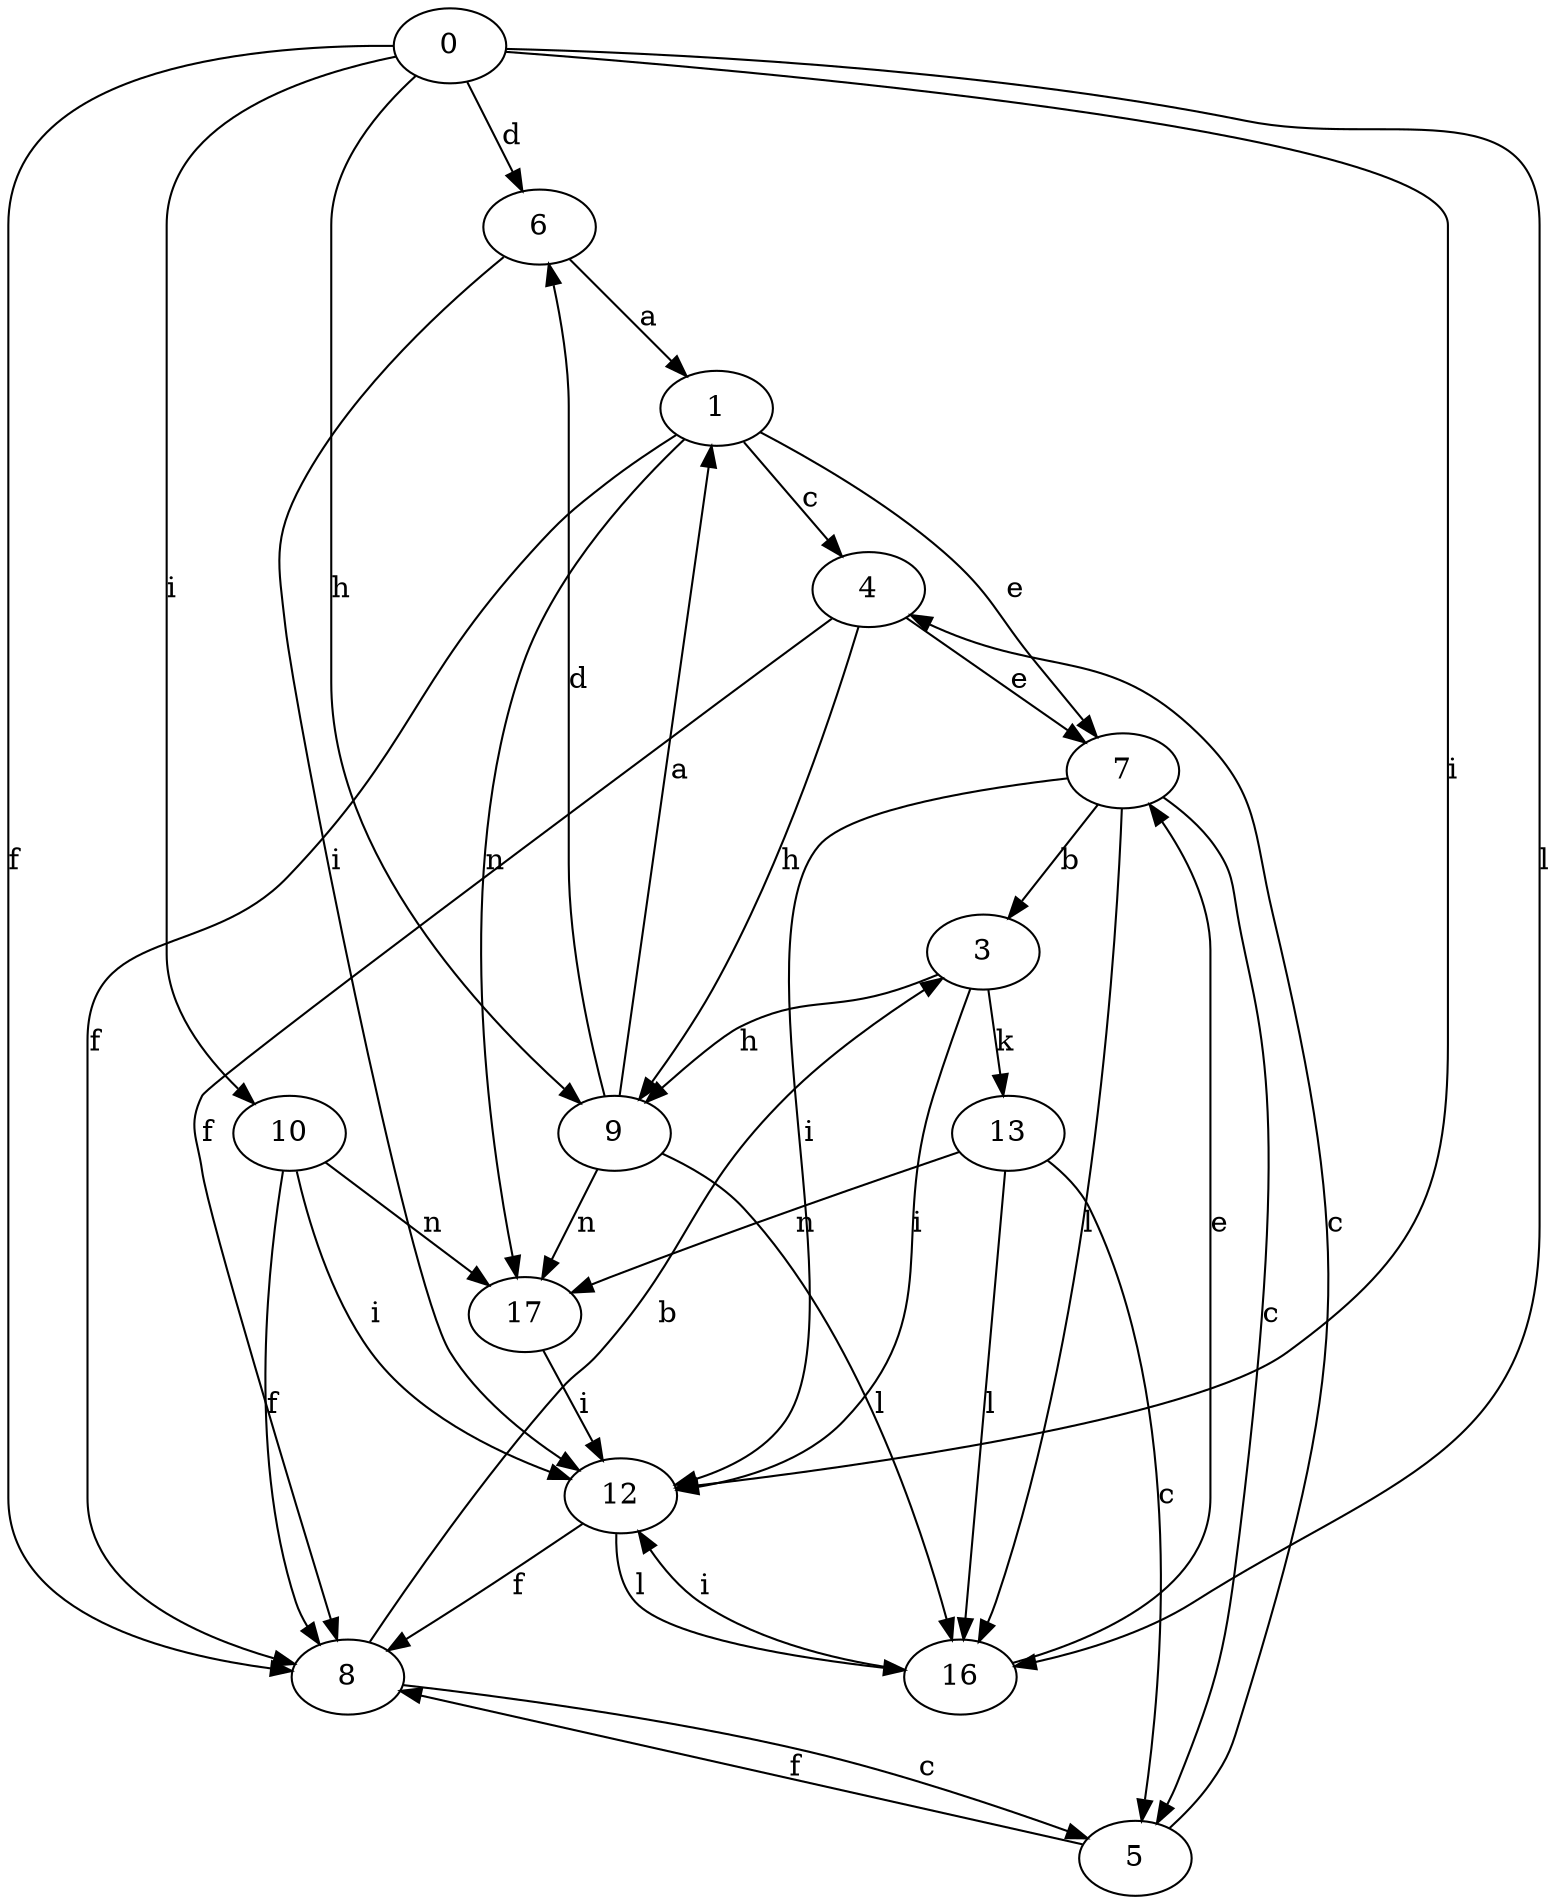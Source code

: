 strict digraph  {
0;
1;
3;
4;
5;
6;
7;
8;
9;
10;
12;
13;
16;
17;
0 -> 6  [label=d];
0 -> 8  [label=f];
0 -> 9  [label=h];
0 -> 10  [label=i];
0 -> 12  [label=i];
0 -> 16  [label=l];
1 -> 4  [label=c];
1 -> 7  [label=e];
1 -> 8  [label=f];
1 -> 17  [label=n];
3 -> 9  [label=h];
3 -> 12  [label=i];
3 -> 13  [label=k];
4 -> 7  [label=e];
4 -> 8  [label=f];
4 -> 9  [label=h];
5 -> 4  [label=c];
5 -> 8  [label=f];
6 -> 1  [label=a];
6 -> 12  [label=i];
7 -> 3  [label=b];
7 -> 5  [label=c];
7 -> 12  [label=i];
7 -> 16  [label=l];
8 -> 3  [label=b];
8 -> 5  [label=c];
9 -> 1  [label=a];
9 -> 6  [label=d];
9 -> 16  [label=l];
9 -> 17  [label=n];
10 -> 8  [label=f];
10 -> 12  [label=i];
10 -> 17  [label=n];
12 -> 8  [label=f];
12 -> 16  [label=l];
13 -> 5  [label=c];
13 -> 16  [label=l];
13 -> 17  [label=n];
16 -> 7  [label=e];
16 -> 12  [label=i];
17 -> 12  [label=i];
}
